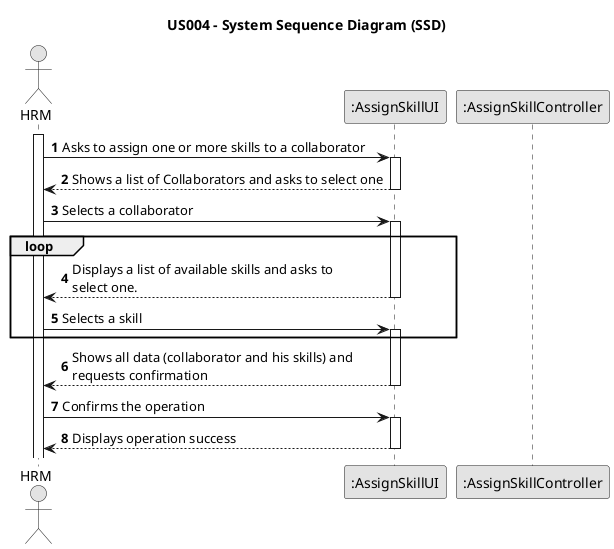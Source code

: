 @startuml
skinparam monochrome true
skinparam packageStyle rectangle
skinparam shadowing false

title US004 - System Sequence Diagram (SSD)

autonumber

actor "HRM" as Employee
participant ":AssignSkillUI" as UI
participant ":AssignSkillController" as Controller

activate Employee

    Employee -> UI : Asks to assign one or more skills to a collaborator
    activate UI

        UI --> Employee : Shows a list of Collaborators and asks to select one
    deactivate UI

    Employee -> UI : Selects a collaborator

    loop

    activate UI

        UI --> Employee : Displays a list of available skills and asks to \nselect one.
    deactivate UI

    Employee -> UI : Selects a skill


    activate UI
    end

        UI --> Employee : Shows all data (collaborator and his skills) and \nrequests confirmation
    deactivate UI

    Employee -> UI : Confirms the operation
    activate UI

        UI --> Employee : Displays operation success
    deactivate UI

@enduml